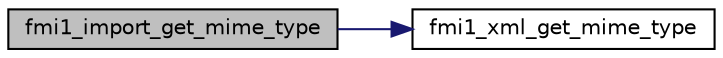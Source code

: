 digraph "fmi1_import_get_mime_type"
{
  edge [fontname="Helvetica",fontsize="10",labelfontname="Helvetica",labelfontsize="10"];
  node [fontname="Helvetica",fontsize="10",shape=record];
  rankdir="LR";
  Node10 [label="fmi1_import_get_mime_type",height=0.2,width=0.4,color="black", fillcolor="grey75", style="filled", fontcolor="black"];
  Node10 -> Node11 [color="midnightblue",fontsize="10",style="solid",fontname="Helvetica"];
  Node11 [label="fmi1_xml_get_mime_type",height=0.2,width=0.4,color="black", fillcolor="white", style="filled",URL="$d1/d87/fmi1__xml__cosim_8h.html#accbbc14bc2025cb2e6242f9bd24c9707"];
}

